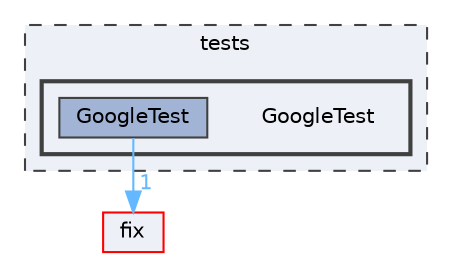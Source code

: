 digraph "tests/GoogleTest"
{
 // LATEX_PDF_SIZE
  bgcolor="transparent";
  edge [fontname=Helvetica,fontsize=10,labelfontname=Helvetica,labelfontsize=10];
  node [fontname=Helvetica,fontsize=10,shape=box,height=0.2,width=0.4];
  compound=true
  subgraph clusterdir_59425e443f801f1f2fd8bbe4959a3ccf {
    graph [ bgcolor="#edf0f7", pencolor="grey25", label="tests", fontname=Helvetica,fontsize=10 style="filled,dashed", URL="dir_59425e443f801f1f2fd8bbe4959a3ccf.html",tooltip=""]
  subgraph clusterdir_7c98fd4157616f704a3ca7e382f9caed {
    graph [ bgcolor="#edf0f7", pencolor="grey25", label="", fontname=Helvetica,fontsize=10 style="filled,bold", URL="dir_7c98fd4157616f704a3ca7e382f9caed.html",tooltip=""]
    dir_7c98fd4157616f704a3ca7e382f9caed [shape=plaintext, label="GoogleTest"];
  dir_37966b36a961810fd0ed3f748a807b11 [label="GoogleTest", fillcolor="#a2b4d6", color="grey25", style="filled", URL="dir_37966b36a961810fd0ed3f748a807b11.html",tooltip=""];
  }
  }
  dir_b4d3f8626c96dc550d2abab171042708 [label="fix", fillcolor="#edf0f7", color="red", style="filled", URL="dir_b4d3f8626c96dc550d2abab171042708.html",tooltip=""];
  dir_37966b36a961810fd0ed3f748a807b11->dir_b4d3f8626c96dc550d2abab171042708 [headlabel="1", labeldistance=1.5 headhref="dir_000003_000001.html" href="dir_000003_000001.html" color="steelblue1" fontcolor="steelblue1"];
}
